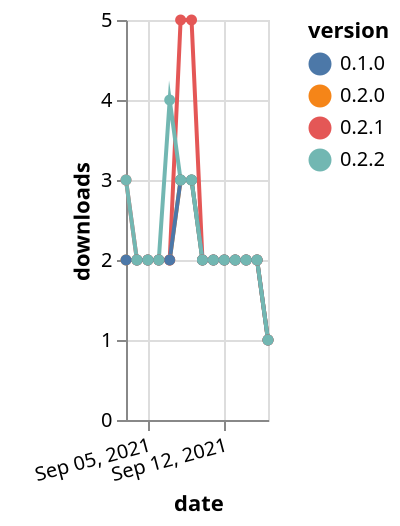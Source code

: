{"$schema": "https://vega.github.io/schema/vega-lite/v5.json", "description": "A simple bar chart with embedded data.", "data": {"values": [{"date": "2021-09-03", "total": 456, "delta": 2, "version": "0.2.0"}, {"date": "2021-09-04", "total": 458, "delta": 2, "version": "0.2.0"}, {"date": "2021-09-05", "total": 460, "delta": 2, "version": "0.2.0"}, {"date": "2021-09-06", "total": 462, "delta": 2, "version": "0.2.0"}, {"date": "2021-09-07", "total": 464, "delta": 2, "version": "0.2.0"}, {"date": "2021-09-08", "total": 467, "delta": 3, "version": "0.2.0"}, {"date": "2021-09-09", "total": 470, "delta": 3, "version": "0.2.0"}, {"date": "2021-09-10", "total": 472, "delta": 2, "version": "0.2.0"}, {"date": "2021-09-11", "total": 474, "delta": 2, "version": "0.2.0"}, {"date": "2021-09-12", "total": 476, "delta": 2, "version": "0.2.0"}, {"date": "2021-09-13", "total": 478, "delta": 2, "version": "0.2.0"}, {"date": "2021-09-14", "total": 480, "delta": 2, "version": "0.2.0"}, {"date": "2021-09-15", "total": 482, "delta": 2, "version": "0.2.0"}, {"date": "2021-09-16", "total": 483, "delta": 1, "version": "0.2.0"}, {"date": "2021-09-03", "total": 484, "delta": 3, "version": "0.2.1"}, {"date": "2021-09-04", "total": 486, "delta": 2, "version": "0.2.1"}, {"date": "2021-09-05", "total": 488, "delta": 2, "version": "0.2.1"}, {"date": "2021-09-06", "total": 490, "delta": 2, "version": "0.2.1"}, {"date": "2021-09-07", "total": 492, "delta": 2, "version": "0.2.1"}, {"date": "2021-09-08", "total": 497, "delta": 5, "version": "0.2.1"}, {"date": "2021-09-09", "total": 502, "delta": 5, "version": "0.2.1"}, {"date": "2021-09-10", "total": 504, "delta": 2, "version": "0.2.1"}, {"date": "2021-09-11", "total": 506, "delta": 2, "version": "0.2.1"}, {"date": "2021-09-12", "total": 508, "delta": 2, "version": "0.2.1"}, {"date": "2021-09-13", "total": 510, "delta": 2, "version": "0.2.1"}, {"date": "2021-09-14", "total": 512, "delta": 2, "version": "0.2.1"}, {"date": "2021-09-15", "total": 514, "delta": 2, "version": "0.2.1"}, {"date": "2021-09-16", "total": 515, "delta": 1, "version": "0.2.1"}, {"date": "2021-09-03", "total": 463, "delta": 2, "version": "0.1.0"}, {"date": "2021-09-04", "total": 465, "delta": 2, "version": "0.1.0"}, {"date": "2021-09-05", "total": 467, "delta": 2, "version": "0.1.0"}, {"date": "2021-09-06", "total": 469, "delta": 2, "version": "0.1.0"}, {"date": "2021-09-07", "total": 471, "delta": 2, "version": "0.1.0"}, {"date": "2021-09-08", "total": 474, "delta": 3, "version": "0.1.0"}, {"date": "2021-09-09", "total": 477, "delta": 3, "version": "0.1.0"}, {"date": "2021-09-10", "total": 479, "delta": 2, "version": "0.1.0"}, {"date": "2021-09-11", "total": 481, "delta": 2, "version": "0.1.0"}, {"date": "2021-09-12", "total": 483, "delta": 2, "version": "0.1.0"}, {"date": "2021-09-13", "total": 485, "delta": 2, "version": "0.1.0"}, {"date": "2021-09-14", "total": 487, "delta": 2, "version": "0.1.0"}, {"date": "2021-09-15", "total": 489, "delta": 2, "version": "0.1.0"}, {"date": "2021-09-16", "total": 490, "delta": 1, "version": "0.1.0"}, {"date": "2021-09-03", "total": 268, "delta": 3, "version": "0.2.2"}, {"date": "2021-09-04", "total": 270, "delta": 2, "version": "0.2.2"}, {"date": "2021-09-05", "total": 272, "delta": 2, "version": "0.2.2"}, {"date": "2021-09-06", "total": 274, "delta": 2, "version": "0.2.2"}, {"date": "2021-09-07", "total": 278, "delta": 4, "version": "0.2.2"}, {"date": "2021-09-08", "total": 281, "delta": 3, "version": "0.2.2"}, {"date": "2021-09-09", "total": 284, "delta": 3, "version": "0.2.2"}, {"date": "2021-09-10", "total": 286, "delta": 2, "version": "0.2.2"}, {"date": "2021-09-11", "total": 288, "delta": 2, "version": "0.2.2"}, {"date": "2021-09-12", "total": 290, "delta": 2, "version": "0.2.2"}, {"date": "2021-09-13", "total": 292, "delta": 2, "version": "0.2.2"}, {"date": "2021-09-14", "total": 294, "delta": 2, "version": "0.2.2"}, {"date": "2021-09-15", "total": 296, "delta": 2, "version": "0.2.2"}, {"date": "2021-09-16", "total": 297, "delta": 1, "version": "0.2.2"}]}, "width": "container", "mark": {"type": "line", "point": {"filled": true}}, "encoding": {"x": {"field": "date", "type": "temporal", "timeUnit": "yearmonthdate", "title": "date", "axis": {"labelAngle": -15}}, "y": {"field": "delta", "type": "quantitative", "title": "downloads"}, "color": {"field": "version", "type": "nominal"}, "tooltip": {"field": "delta"}}}